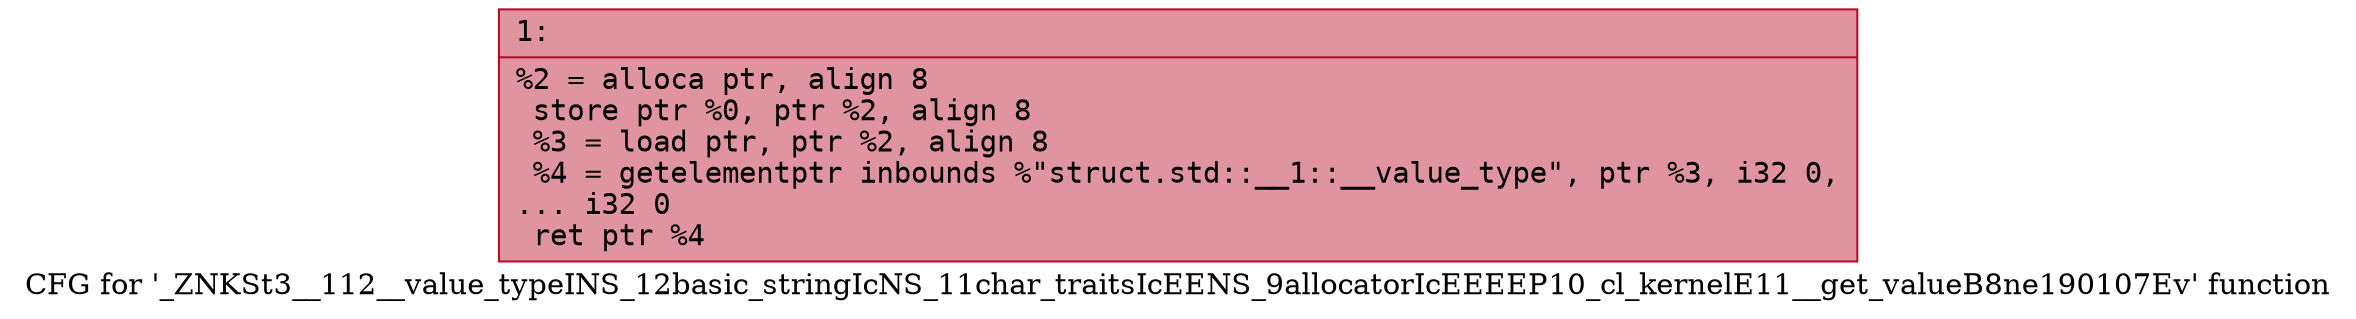 digraph "CFG for '_ZNKSt3__112__value_typeINS_12basic_stringIcNS_11char_traitsIcEENS_9allocatorIcEEEEP10_cl_kernelE11__get_valueB8ne190107Ev' function" {
	label="CFG for '_ZNKSt3__112__value_typeINS_12basic_stringIcNS_11char_traitsIcEENS_9allocatorIcEEEEP10_cl_kernelE11__get_valueB8ne190107Ev' function";

	Node0x60000139ceb0 [shape=record,color="#b70d28ff", style=filled, fillcolor="#b70d2870" fontname="Courier",label="{1:\l|  %2 = alloca ptr, align 8\l  store ptr %0, ptr %2, align 8\l  %3 = load ptr, ptr %2, align 8\l  %4 = getelementptr inbounds %\"struct.std::__1::__value_type\", ptr %3, i32 0,\l... i32 0\l  ret ptr %4\l}"];
}
